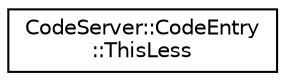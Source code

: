 digraph "Graphical Class Hierarchy"
{
  edge [fontname="Helvetica",fontsize="10",labelfontname="Helvetica",labelfontsize="10"];
  node [fontname="Helvetica",fontsize="10",shape=record];
  rankdir="LR";
  Node1 [label="CodeServer::CodeEntry\l::ThisLess",height=0.2,width=0.4,color="black", fillcolor="white", style="filled",URL="$structRNReplicaNet_1_1RNLobby_1_1CodeServer_1_1CodeEntry_1_1ThisLess.html"];
}
